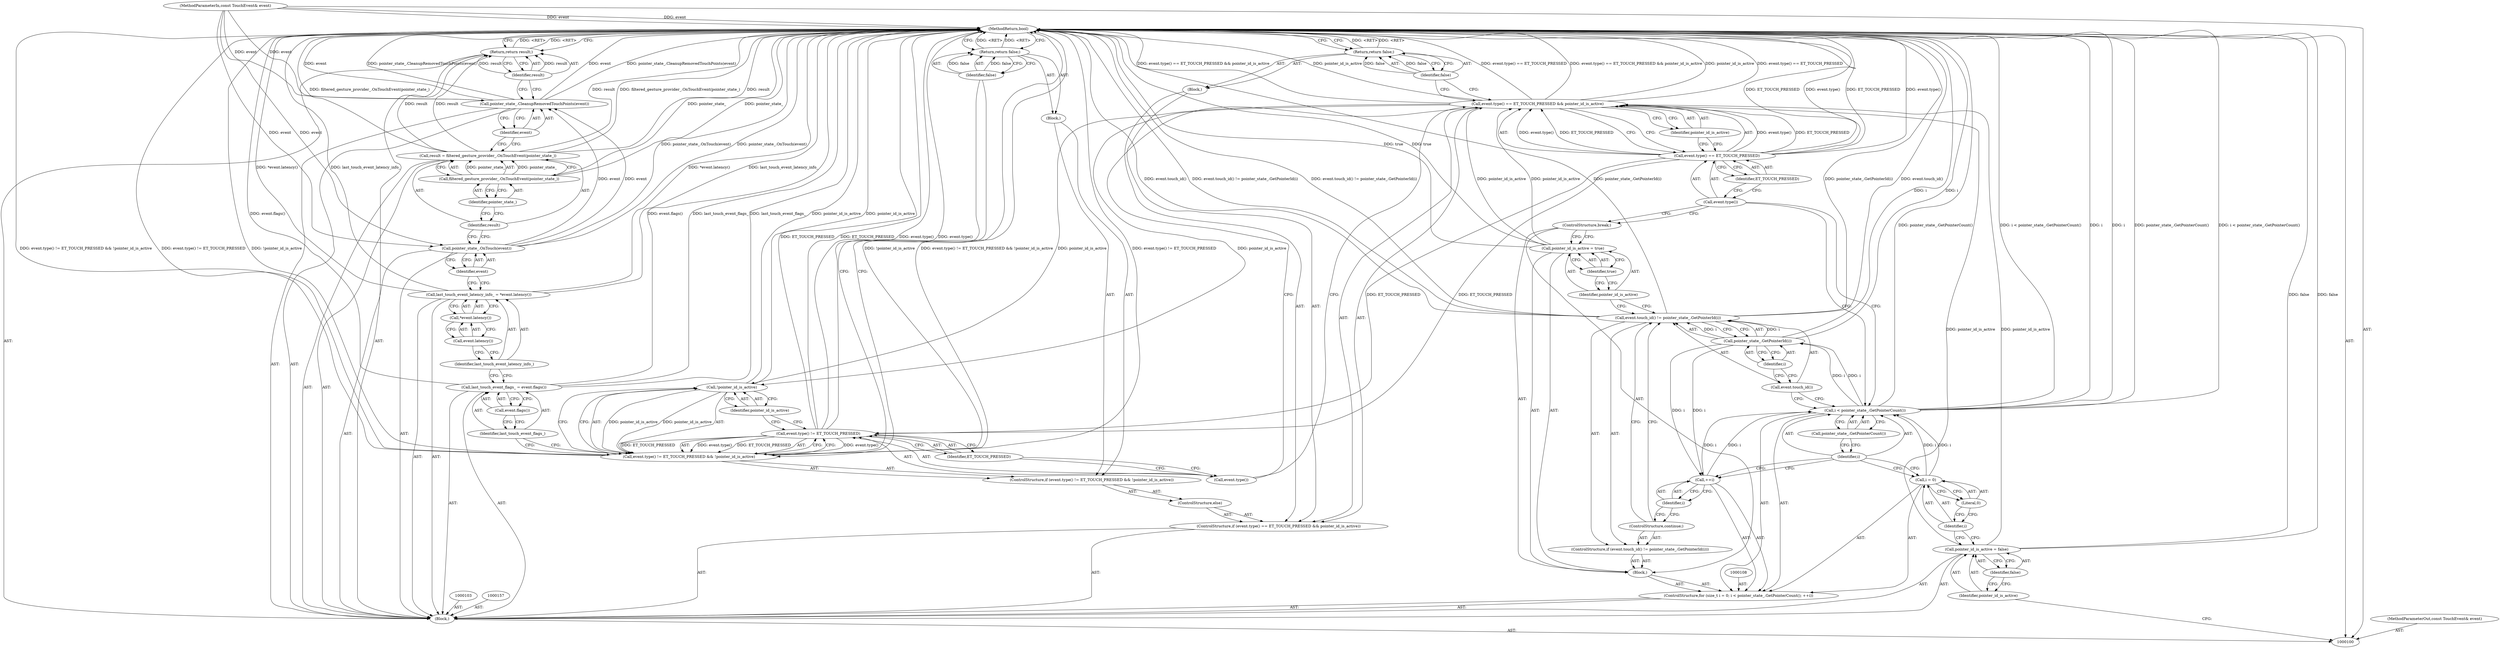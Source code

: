 digraph "0_Chrome_01924fbe6c0e0f059ca46a03f9f6b2670ae3e0fa_1" {
"1000166" [label="(MethodReturn,bool)"];
"1000101" [label="(MethodParameterIn,const TouchEvent& event)"];
"1000242" [label="(MethodParameterOut,const TouchEvent& event)"];
"1000102" [label="(Block,)"];
"1000128" [label="(ControlStructure,if (event.type() == ET_TOUCH_PRESSED && pointer_id_is_active))"];
"1000132" [label="(Identifier,ET_TOUCH_PRESSED)"];
"1000133" [label="(Identifier,pointer_id_is_active)"];
"1000129" [label="(Call,event.type() == ET_TOUCH_PRESSED && pointer_id_is_active)"];
"1000130" [label="(Call,event.type() == ET_TOUCH_PRESSED)"];
"1000131" [label="(Call,event.type())"];
"1000134" [label="(Block,)"];
"1000136" [label="(Identifier,false)"];
"1000135" [label="(Return,return false;)"];
"1000139" [label="(Call,event.type() != ET_TOUCH_PRESSED && !pointer_id_is_active)"];
"1000140" [label="(Call,event.type() != ET_TOUCH_PRESSED)"];
"1000141" [label="(Call,event.type())"];
"1000142" [label="(Identifier,ET_TOUCH_PRESSED)"];
"1000137" [label="(ControlStructure,else)"];
"1000143" [label="(Call,!pointer_id_is_active)"];
"1000144" [label="(Identifier,pointer_id_is_active)"];
"1000145" [label="(Block,)"];
"1000138" [label="(ControlStructure,if (event.type() != ET_TOUCH_PRESSED && !pointer_id_is_active))"];
"1000147" [label="(Identifier,false)"];
"1000146" [label="(Return,return false;)"];
"1000148" [label="(Call,last_touch_event_flags_ = event.flags())"];
"1000149" [label="(Identifier,last_touch_event_flags_)"];
"1000150" [label="(Call,event.flags())"];
"1000151" [label="(Call,last_touch_event_latency_info_ = *event.latency())"];
"1000152" [label="(Identifier,last_touch_event_latency_info_)"];
"1000153" [label="(Call,*event.latency())"];
"1000154" [label="(Call,event.latency())"];
"1000156" [label="(Identifier,event)"];
"1000155" [label="(Call,pointer_state_.OnTouch(event))"];
"1000106" [label="(Identifier,false)"];
"1000104" [label="(Call,pointer_id_is_active = false)"];
"1000105" [label="(Identifier,pointer_id_is_active)"];
"1000160" [label="(Call,filtered_gesture_provider_.OnTouchEvent(pointer_state_))"];
"1000161" [label="(Identifier,pointer_state_)"];
"1000158" [label="(Call,result = filtered_gesture_provider_.OnTouchEvent(pointer_state_))"];
"1000159" [label="(Identifier,result)"];
"1000162" [label="(Call,pointer_state_.CleanupRemovedTouchPoints(event))"];
"1000163" [label="(Identifier,event)"];
"1000164" [label="(Return,return result;)"];
"1000165" [label="(Identifier,result)"];
"1000109" [label="(Call,i = 0)"];
"1000110" [label="(Identifier,i)"];
"1000111" [label="(Literal,0)"];
"1000112" [label="(Call,i < pointer_state_.GetPointerCount())"];
"1000113" [label="(Identifier,i)"];
"1000114" [label="(Call,pointer_state_.GetPointerCount())"];
"1000107" [label="(ControlStructure,for (size_t i = 0; i < pointer_state_.GetPointerCount(); ++i))"];
"1000115" [label="(Call,++i)"];
"1000116" [label="(Identifier,i)"];
"1000117" [label="(Block,)"];
"1000121" [label="(Call,pointer_state_.GetPointerId(i))"];
"1000118" [label="(ControlStructure,if (event.touch_id() != pointer_state_.GetPointerId(i)))"];
"1000122" [label="(Identifier,i)"];
"1000119" [label="(Call,event.touch_id() != pointer_state_.GetPointerId(i))"];
"1000120" [label="(Call,event.touch_id())"];
"1000123" [label="(ControlStructure,continue;)"];
"1000126" [label="(Identifier,true)"];
"1000124" [label="(Call,pointer_id_is_active = true)"];
"1000125" [label="(Identifier,pointer_id_is_active)"];
"1000127" [label="(ControlStructure,break;)"];
"1000166" -> "1000100"  [label="AST: "];
"1000166" -> "1000135"  [label="CFG: "];
"1000166" -> "1000146"  [label="CFG: "];
"1000166" -> "1000164"  [label="CFG: "];
"1000146" -> "1000166"  [label="DDG: <RET>"];
"1000158" -> "1000166"  [label="DDG: result"];
"1000158" -> "1000166"  [label="DDG: filtered_gesture_provider_.OnTouchEvent(pointer_state_)"];
"1000140" -> "1000166"  [label="DDG: ET_TOUCH_PRESSED"];
"1000140" -> "1000166"  [label="DDG: event.type()"];
"1000151" -> "1000166"  [label="DDG: *event.latency()"];
"1000151" -> "1000166"  [label="DDG: last_touch_event_latency_info_"];
"1000148" -> "1000166"  [label="DDG: event.flags()"];
"1000148" -> "1000166"  [label="DDG: last_touch_event_flags_"];
"1000119" -> "1000166"  [label="DDG: event.touch_id() != pointer_state_.GetPointerId(i)"];
"1000119" -> "1000166"  [label="DDG: pointer_state_.GetPointerId(i)"];
"1000119" -> "1000166"  [label="DDG: event.touch_id()"];
"1000160" -> "1000166"  [label="DDG: pointer_state_"];
"1000129" -> "1000166"  [label="DDG: event.type() == ET_TOUCH_PRESSED"];
"1000129" -> "1000166"  [label="DDG: event.type() == ET_TOUCH_PRESSED && pointer_id_is_active"];
"1000129" -> "1000166"  [label="DDG: pointer_id_is_active"];
"1000124" -> "1000166"  [label="DDG: true"];
"1000112" -> "1000166"  [label="DDG: pointer_state_.GetPointerCount()"];
"1000112" -> "1000166"  [label="DDG: i < pointer_state_.GetPointerCount()"];
"1000112" -> "1000166"  [label="DDG: i"];
"1000130" -> "1000166"  [label="DDG: ET_TOUCH_PRESSED"];
"1000130" -> "1000166"  [label="DDG: event.type()"];
"1000139" -> "1000166"  [label="DDG: event.type() != ET_TOUCH_PRESSED && !pointer_id_is_active"];
"1000139" -> "1000166"  [label="DDG: event.type() != ET_TOUCH_PRESSED"];
"1000139" -> "1000166"  [label="DDG: !pointer_id_is_active"];
"1000155" -> "1000166"  [label="DDG: pointer_state_.OnTouch(event)"];
"1000143" -> "1000166"  [label="DDG: pointer_id_is_active"];
"1000101" -> "1000166"  [label="DDG: event"];
"1000121" -> "1000166"  [label="DDG: i"];
"1000162" -> "1000166"  [label="DDG: event"];
"1000162" -> "1000166"  [label="DDG: pointer_state_.CleanupRemovedTouchPoints(event)"];
"1000104" -> "1000166"  [label="DDG: false"];
"1000164" -> "1000166"  [label="DDG: <RET>"];
"1000135" -> "1000166"  [label="DDG: <RET>"];
"1000101" -> "1000100"  [label="AST: "];
"1000101" -> "1000166"  [label="DDG: event"];
"1000101" -> "1000155"  [label="DDG: event"];
"1000101" -> "1000162"  [label="DDG: event"];
"1000242" -> "1000100"  [label="AST: "];
"1000102" -> "1000100"  [label="AST: "];
"1000103" -> "1000102"  [label="AST: "];
"1000104" -> "1000102"  [label="AST: "];
"1000107" -> "1000102"  [label="AST: "];
"1000128" -> "1000102"  [label="AST: "];
"1000148" -> "1000102"  [label="AST: "];
"1000151" -> "1000102"  [label="AST: "];
"1000155" -> "1000102"  [label="AST: "];
"1000157" -> "1000102"  [label="AST: "];
"1000158" -> "1000102"  [label="AST: "];
"1000162" -> "1000102"  [label="AST: "];
"1000164" -> "1000102"  [label="AST: "];
"1000128" -> "1000102"  [label="AST: "];
"1000129" -> "1000128"  [label="AST: "];
"1000134" -> "1000128"  [label="AST: "];
"1000137" -> "1000128"  [label="AST: "];
"1000132" -> "1000130"  [label="AST: "];
"1000132" -> "1000131"  [label="CFG: "];
"1000130" -> "1000132"  [label="CFG: "];
"1000133" -> "1000129"  [label="AST: "];
"1000133" -> "1000130"  [label="CFG: "];
"1000129" -> "1000133"  [label="CFG: "];
"1000129" -> "1000128"  [label="AST: "];
"1000129" -> "1000130"  [label="CFG: "];
"1000129" -> "1000133"  [label="CFG: "];
"1000130" -> "1000129"  [label="AST: "];
"1000133" -> "1000129"  [label="AST: "];
"1000136" -> "1000129"  [label="CFG: "];
"1000141" -> "1000129"  [label="CFG: "];
"1000129" -> "1000166"  [label="DDG: event.type() == ET_TOUCH_PRESSED"];
"1000129" -> "1000166"  [label="DDG: event.type() == ET_TOUCH_PRESSED && pointer_id_is_active"];
"1000129" -> "1000166"  [label="DDG: pointer_id_is_active"];
"1000130" -> "1000129"  [label="DDG: event.type()"];
"1000130" -> "1000129"  [label="DDG: ET_TOUCH_PRESSED"];
"1000124" -> "1000129"  [label="DDG: pointer_id_is_active"];
"1000104" -> "1000129"  [label="DDG: pointer_id_is_active"];
"1000129" -> "1000143"  [label="DDG: pointer_id_is_active"];
"1000130" -> "1000129"  [label="AST: "];
"1000130" -> "1000132"  [label="CFG: "];
"1000131" -> "1000130"  [label="AST: "];
"1000132" -> "1000130"  [label="AST: "];
"1000133" -> "1000130"  [label="CFG: "];
"1000129" -> "1000130"  [label="CFG: "];
"1000130" -> "1000166"  [label="DDG: ET_TOUCH_PRESSED"];
"1000130" -> "1000166"  [label="DDG: event.type()"];
"1000130" -> "1000129"  [label="DDG: event.type()"];
"1000130" -> "1000129"  [label="DDG: ET_TOUCH_PRESSED"];
"1000130" -> "1000140"  [label="DDG: ET_TOUCH_PRESSED"];
"1000131" -> "1000130"  [label="AST: "];
"1000131" -> "1000112"  [label="CFG: "];
"1000131" -> "1000127"  [label="CFG: "];
"1000132" -> "1000131"  [label="CFG: "];
"1000134" -> "1000128"  [label="AST: "];
"1000135" -> "1000134"  [label="AST: "];
"1000136" -> "1000135"  [label="AST: "];
"1000136" -> "1000129"  [label="CFG: "];
"1000135" -> "1000136"  [label="CFG: "];
"1000136" -> "1000135"  [label="DDG: false"];
"1000135" -> "1000134"  [label="AST: "];
"1000135" -> "1000136"  [label="CFG: "];
"1000136" -> "1000135"  [label="AST: "];
"1000166" -> "1000135"  [label="CFG: "];
"1000135" -> "1000166"  [label="DDG: <RET>"];
"1000136" -> "1000135"  [label="DDG: false"];
"1000139" -> "1000138"  [label="AST: "];
"1000139" -> "1000140"  [label="CFG: "];
"1000139" -> "1000143"  [label="CFG: "];
"1000140" -> "1000139"  [label="AST: "];
"1000143" -> "1000139"  [label="AST: "];
"1000147" -> "1000139"  [label="CFG: "];
"1000149" -> "1000139"  [label="CFG: "];
"1000139" -> "1000166"  [label="DDG: event.type() != ET_TOUCH_PRESSED && !pointer_id_is_active"];
"1000139" -> "1000166"  [label="DDG: event.type() != ET_TOUCH_PRESSED"];
"1000139" -> "1000166"  [label="DDG: !pointer_id_is_active"];
"1000140" -> "1000139"  [label="DDG: event.type()"];
"1000140" -> "1000139"  [label="DDG: ET_TOUCH_PRESSED"];
"1000143" -> "1000139"  [label="DDG: pointer_id_is_active"];
"1000140" -> "1000139"  [label="AST: "];
"1000140" -> "1000142"  [label="CFG: "];
"1000141" -> "1000140"  [label="AST: "];
"1000142" -> "1000140"  [label="AST: "];
"1000144" -> "1000140"  [label="CFG: "];
"1000139" -> "1000140"  [label="CFG: "];
"1000140" -> "1000166"  [label="DDG: ET_TOUCH_PRESSED"];
"1000140" -> "1000166"  [label="DDG: event.type()"];
"1000140" -> "1000139"  [label="DDG: event.type()"];
"1000140" -> "1000139"  [label="DDG: ET_TOUCH_PRESSED"];
"1000130" -> "1000140"  [label="DDG: ET_TOUCH_PRESSED"];
"1000141" -> "1000140"  [label="AST: "];
"1000141" -> "1000129"  [label="CFG: "];
"1000142" -> "1000141"  [label="CFG: "];
"1000142" -> "1000140"  [label="AST: "];
"1000142" -> "1000141"  [label="CFG: "];
"1000140" -> "1000142"  [label="CFG: "];
"1000137" -> "1000128"  [label="AST: "];
"1000138" -> "1000137"  [label="AST: "];
"1000143" -> "1000139"  [label="AST: "];
"1000143" -> "1000144"  [label="CFG: "];
"1000144" -> "1000143"  [label="AST: "];
"1000139" -> "1000143"  [label="CFG: "];
"1000143" -> "1000166"  [label="DDG: pointer_id_is_active"];
"1000143" -> "1000139"  [label="DDG: pointer_id_is_active"];
"1000129" -> "1000143"  [label="DDG: pointer_id_is_active"];
"1000144" -> "1000143"  [label="AST: "];
"1000144" -> "1000140"  [label="CFG: "];
"1000143" -> "1000144"  [label="CFG: "];
"1000145" -> "1000138"  [label="AST: "];
"1000146" -> "1000145"  [label="AST: "];
"1000138" -> "1000137"  [label="AST: "];
"1000139" -> "1000138"  [label="AST: "];
"1000145" -> "1000138"  [label="AST: "];
"1000147" -> "1000146"  [label="AST: "];
"1000147" -> "1000139"  [label="CFG: "];
"1000146" -> "1000147"  [label="CFG: "];
"1000147" -> "1000146"  [label="DDG: false"];
"1000146" -> "1000145"  [label="AST: "];
"1000146" -> "1000147"  [label="CFG: "];
"1000147" -> "1000146"  [label="AST: "];
"1000166" -> "1000146"  [label="CFG: "];
"1000146" -> "1000166"  [label="DDG: <RET>"];
"1000147" -> "1000146"  [label="DDG: false"];
"1000148" -> "1000102"  [label="AST: "];
"1000148" -> "1000150"  [label="CFG: "];
"1000149" -> "1000148"  [label="AST: "];
"1000150" -> "1000148"  [label="AST: "];
"1000152" -> "1000148"  [label="CFG: "];
"1000148" -> "1000166"  [label="DDG: event.flags()"];
"1000148" -> "1000166"  [label="DDG: last_touch_event_flags_"];
"1000149" -> "1000148"  [label="AST: "];
"1000149" -> "1000139"  [label="CFG: "];
"1000150" -> "1000149"  [label="CFG: "];
"1000150" -> "1000148"  [label="AST: "];
"1000150" -> "1000149"  [label="CFG: "];
"1000148" -> "1000150"  [label="CFG: "];
"1000151" -> "1000102"  [label="AST: "];
"1000151" -> "1000153"  [label="CFG: "];
"1000152" -> "1000151"  [label="AST: "];
"1000153" -> "1000151"  [label="AST: "];
"1000156" -> "1000151"  [label="CFG: "];
"1000151" -> "1000166"  [label="DDG: *event.latency()"];
"1000151" -> "1000166"  [label="DDG: last_touch_event_latency_info_"];
"1000152" -> "1000151"  [label="AST: "];
"1000152" -> "1000148"  [label="CFG: "];
"1000154" -> "1000152"  [label="CFG: "];
"1000153" -> "1000151"  [label="AST: "];
"1000153" -> "1000154"  [label="CFG: "];
"1000154" -> "1000153"  [label="AST: "];
"1000151" -> "1000153"  [label="CFG: "];
"1000154" -> "1000153"  [label="AST: "];
"1000154" -> "1000152"  [label="CFG: "];
"1000153" -> "1000154"  [label="CFG: "];
"1000156" -> "1000155"  [label="AST: "];
"1000156" -> "1000151"  [label="CFG: "];
"1000155" -> "1000156"  [label="CFG: "];
"1000155" -> "1000102"  [label="AST: "];
"1000155" -> "1000156"  [label="CFG: "];
"1000156" -> "1000155"  [label="AST: "];
"1000159" -> "1000155"  [label="CFG: "];
"1000155" -> "1000166"  [label="DDG: pointer_state_.OnTouch(event)"];
"1000101" -> "1000155"  [label="DDG: event"];
"1000155" -> "1000162"  [label="DDG: event"];
"1000106" -> "1000104"  [label="AST: "];
"1000106" -> "1000105"  [label="CFG: "];
"1000104" -> "1000106"  [label="CFG: "];
"1000104" -> "1000102"  [label="AST: "];
"1000104" -> "1000106"  [label="CFG: "];
"1000105" -> "1000104"  [label="AST: "];
"1000106" -> "1000104"  [label="AST: "];
"1000110" -> "1000104"  [label="CFG: "];
"1000104" -> "1000166"  [label="DDG: false"];
"1000104" -> "1000129"  [label="DDG: pointer_id_is_active"];
"1000105" -> "1000104"  [label="AST: "];
"1000105" -> "1000100"  [label="CFG: "];
"1000106" -> "1000105"  [label="CFG: "];
"1000160" -> "1000158"  [label="AST: "];
"1000160" -> "1000161"  [label="CFG: "];
"1000161" -> "1000160"  [label="AST: "];
"1000158" -> "1000160"  [label="CFG: "];
"1000160" -> "1000166"  [label="DDG: pointer_state_"];
"1000160" -> "1000158"  [label="DDG: pointer_state_"];
"1000161" -> "1000160"  [label="AST: "];
"1000161" -> "1000159"  [label="CFG: "];
"1000160" -> "1000161"  [label="CFG: "];
"1000158" -> "1000102"  [label="AST: "];
"1000158" -> "1000160"  [label="CFG: "];
"1000159" -> "1000158"  [label="AST: "];
"1000160" -> "1000158"  [label="AST: "];
"1000163" -> "1000158"  [label="CFG: "];
"1000158" -> "1000166"  [label="DDG: result"];
"1000158" -> "1000166"  [label="DDG: filtered_gesture_provider_.OnTouchEvent(pointer_state_)"];
"1000160" -> "1000158"  [label="DDG: pointer_state_"];
"1000158" -> "1000164"  [label="DDG: result"];
"1000159" -> "1000158"  [label="AST: "];
"1000159" -> "1000155"  [label="CFG: "];
"1000161" -> "1000159"  [label="CFG: "];
"1000162" -> "1000102"  [label="AST: "];
"1000162" -> "1000163"  [label="CFG: "];
"1000163" -> "1000162"  [label="AST: "];
"1000165" -> "1000162"  [label="CFG: "];
"1000162" -> "1000166"  [label="DDG: event"];
"1000162" -> "1000166"  [label="DDG: pointer_state_.CleanupRemovedTouchPoints(event)"];
"1000155" -> "1000162"  [label="DDG: event"];
"1000101" -> "1000162"  [label="DDG: event"];
"1000163" -> "1000162"  [label="AST: "];
"1000163" -> "1000158"  [label="CFG: "];
"1000162" -> "1000163"  [label="CFG: "];
"1000164" -> "1000102"  [label="AST: "];
"1000164" -> "1000165"  [label="CFG: "];
"1000165" -> "1000164"  [label="AST: "];
"1000166" -> "1000164"  [label="CFG: "];
"1000164" -> "1000166"  [label="DDG: <RET>"];
"1000165" -> "1000164"  [label="DDG: result"];
"1000158" -> "1000164"  [label="DDG: result"];
"1000165" -> "1000164"  [label="AST: "];
"1000165" -> "1000162"  [label="CFG: "];
"1000164" -> "1000165"  [label="CFG: "];
"1000165" -> "1000164"  [label="DDG: result"];
"1000109" -> "1000107"  [label="AST: "];
"1000109" -> "1000111"  [label="CFG: "];
"1000110" -> "1000109"  [label="AST: "];
"1000111" -> "1000109"  [label="AST: "];
"1000113" -> "1000109"  [label="CFG: "];
"1000109" -> "1000112"  [label="DDG: i"];
"1000110" -> "1000109"  [label="AST: "];
"1000110" -> "1000104"  [label="CFG: "];
"1000111" -> "1000110"  [label="CFG: "];
"1000111" -> "1000109"  [label="AST: "];
"1000111" -> "1000110"  [label="CFG: "];
"1000109" -> "1000111"  [label="CFG: "];
"1000112" -> "1000107"  [label="AST: "];
"1000112" -> "1000114"  [label="CFG: "];
"1000113" -> "1000112"  [label="AST: "];
"1000114" -> "1000112"  [label="AST: "];
"1000120" -> "1000112"  [label="CFG: "];
"1000131" -> "1000112"  [label="CFG: "];
"1000112" -> "1000166"  [label="DDG: pointer_state_.GetPointerCount()"];
"1000112" -> "1000166"  [label="DDG: i < pointer_state_.GetPointerCount()"];
"1000112" -> "1000166"  [label="DDG: i"];
"1000109" -> "1000112"  [label="DDG: i"];
"1000115" -> "1000112"  [label="DDG: i"];
"1000112" -> "1000121"  [label="DDG: i"];
"1000113" -> "1000112"  [label="AST: "];
"1000113" -> "1000109"  [label="CFG: "];
"1000113" -> "1000115"  [label="CFG: "];
"1000114" -> "1000113"  [label="CFG: "];
"1000114" -> "1000112"  [label="AST: "];
"1000114" -> "1000113"  [label="CFG: "];
"1000112" -> "1000114"  [label="CFG: "];
"1000107" -> "1000102"  [label="AST: "];
"1000108" -> "1000107"  [label="AST: "];
"1000109" -> "1000107"  [label="AST: "];
"1000112" -> "1000107"  [label="AST: "];
"1000115" -> "1000107"  [label="AST: "];
"1000117" -> "1000107"  [label="AST: "];
"1000115" -> "1000107"  [label="AST: "];
"1000115" -> "1000116"  [label="CFG: "];
"1000116" -> "1000115"  [label="AST: "];
"1000113" -> "1000115"  [label="CFG: "];
"1000115" -> "1000112"  [label="DDG: i"];
"1000121" -> "1000115"  [label="DDG: i"];
"1000116" -> "1000115"  [label="AST: "];
"1000116" -> "1000123"  [label="CFG: "];
"1000115" -> "1000116"  [label="CFG: "];
"1000117" -> "1000107"  [label="AST: "];
"1000118" -> "1000117"  [label="AST: "];
"1000124" -> "1000117"  [label="AST: "];
"1000127" -> "1000117"  [label="AST: "];
"1000121" -> "1000119"  [label="AST: "];
"1000121" -> "1000122"  [label="CFG: "];
"1000122" -> "1000121"  [label="AST: "];
"1000119" -> "1000121"  [label="CFG: "];
"1000121" -> "1000166"  [label="DDG: i"];
"1000121" -> "1000115"  [label="DDG: i"];
"1000121" -> "1000119"  [label="DDG: i"];
"1000112" -> "1000121"  [label="DDG: i"];
"1000118" -> "1000117"  [label="AST: "];
"1000119" -> "1000118"  [label="AST: "];
"1000123" -> "1000118"  [label="AST: "];
"1000122" -> "1000121"  [label="AST: "];
"1000122" -> "1000120"  [label="CFG: "];
"1000121" -> "1000122"  [label="CFG: "];
"1000119" -> "1000118"  [label="AST: "];
"1000119" -> "1000121"  [label="CFG: "];
"1000120" -> "1000119"  [label="AST: "];
"1000121" -> "1000119"  [label="AST: "];
"1000123" -> "1000119"  [label="CFG: "];
"1000125" -> "1000119"  [label="CFG: "];
"1000119" -> "1000166"  [label="DDG: event.touch_id() != pointer_state_.GetPointerId(i)"];
"1000119" -> "1000166"  [label="DDG: pointer_state_.GetPointerId(i)"];
"1000119" -> "1000166"  [label="DDG: event.touch_id()"];
"1000121" -> "1000119"  [label="DDG: i"];
"1000120" -> "1000119"  [label="AST: "];
"1000120" -> "1000112"  [label="CFG: "];
"1000122" -> "1000120"  [label="CFG: "];
"1000123" -> "1000118"  [label="AST: "];
"1000123" -> "1000119"  [label="CFG: "];
"1000116" -> "1000123"  [label="CFG: "];
"1000126" -> "1000124"  [label="AST: "];
"1000126" -> "1000125"  [label="CFG: "];
"1000124" -> "1000126"  [label="CFG: "];
"1000124" -> "1000117"  [label="AST: "];
"1000124" -> "1000126"  [label="CFG: "];
"1000125" -> "1000124"  [label="AST: "];
"1000126" -> "1000124"  [label="AST: "];
"1000127" -> "1000124"  [label="CFG: "];
"1000124" -> "1000166"  [label="DDG: true"];
"1000124" -> "1000129"  [label="DDG: pointer_id_is_active"];
"1000125" -> "1000124"  [label="AST: "];
"1000125" -> "1000119"  [label="CFG: "];
"1000126" -> "1000125"  [label="CFG: "];
"1000127" -> "1000117"  [label="AST: "];
"1000127" -> "1000124"  [label="CFG: "];
"1000131" -> "1000127"  [label="CFG: "];
}
